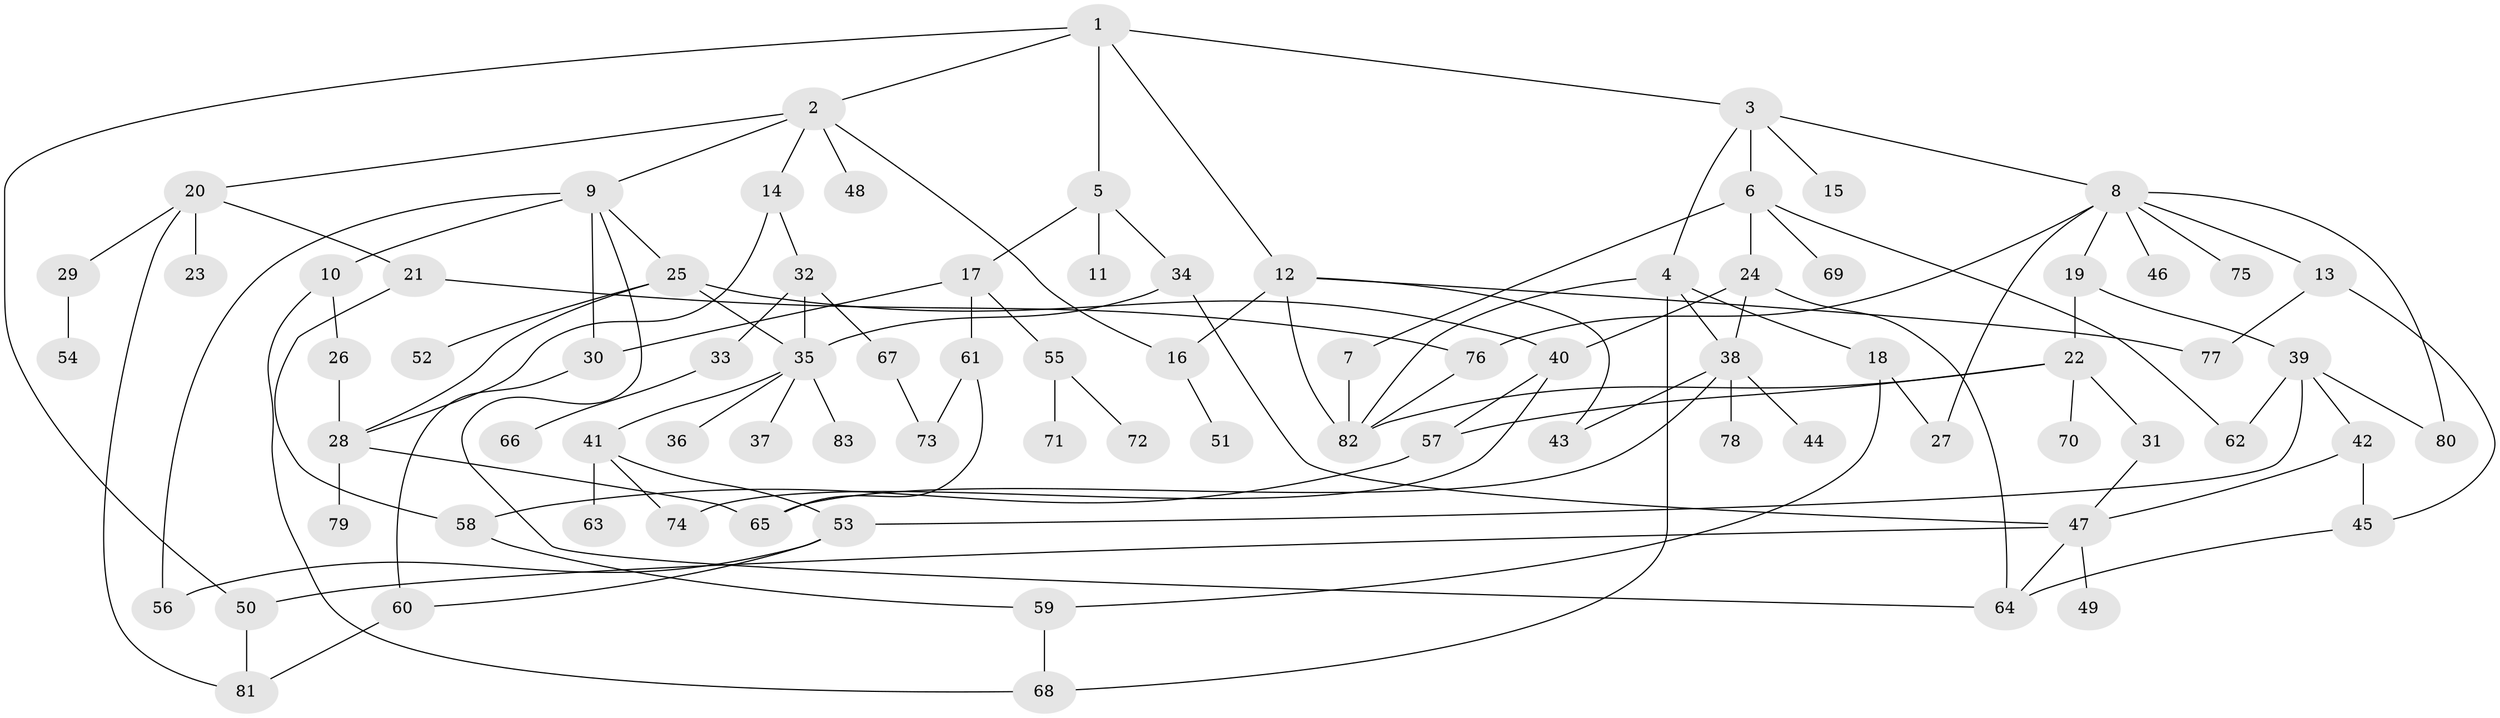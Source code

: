 // coarse degree distribution, {6: 0.0847457627118644, 3: 0.13559322033898305, 5: 0.15254237288135594, 4: 0.22033898305084745, 2: 0.0847457627118644, 1: 0.288135593220339, 7: 0.03389830508474576}
// Generated by graph-tools (version 1.1) at 2025/36/03/04/25 23:36:10]
// undirected, 83 vertices, 121 edges
graph export_dot {
  node [color=gray90,style=filled];
  1;
  2;
  3;
  4;
  5;
  6;
  7;
  8;
  9;
  10;
  11;
  12;
  13;
  14;
  15;
  16;
  17;
  18;
  19;
  20;
  21;
  22;
  23;
  24;
  25;
  26;
  27;
  28;
  29;
  30;
  31;
  32;
  33;
  34;
  35;
  36;
  37;
  38;
  39;
  40;
  41;
  42;
  43;
  44;
  45;
  46;
  47;
  48;
  49;
  50;
  51;
  52;
  53;
  54;
  55;
  56;
  57;
  58;
  59;
  60;
  61;
  62;
  63;
  64;
  65;
  66;
  67;
  68;
  69;
  70;
  71;
  72;
  73;
  74;
  75;
  76;
  77;
  78;
  79;
  80;
  81;
  82;
  83;
  1 -- 2;
  1 -- 3;
  1 -- 5;
  1 -- 12;
  1 -- 50;
  2 -- 9;
  2 -- 14;
  2 -- 20;
  2 -- 48;
  2 -- 16;
  3 -- 4;
  3 -- 6;
  3 -- 8;
  3 -- 15;
  4 -- 18;
  4 -- 38;
  4 -- 68;
  4 -- 82;
  5 -- 11;
  5 -- 17;
  5 -- 34;
  6 -- 7;
  6 -- 24;
  6 -- 62;
  6 -- 69;
  7 -- 82;
  8 -- 13;
  8 -- 19;
  8 -- 46;
  8 -- 75;
  8 -- 80;
  8 -- 76;
  8 -- 27;
  9 -- 10;
  9 -- 25;
  9 -- 30;
  9 -- 56;
  9 -- 64;
  10 -- 26;
  10 -- 68;
  12 -- 16;
  12 -- 82;
  12 -- 77;
  12 -- 43;
  13 -- 45;
  13 -- 77;
  14 -- 28;
  14 -- 32;
  16 -- 51;
  17 -- 55;
  17 -- 61;
  17 -- 30;
  18 -- 27;
  18 -- 59;
  19 -- 22;
  19 -- 39;
  20 -- 21;
  20 -- 23;
  20 -- 29;
  20 -- 81;
  21 -- 58;
  21 -- 76;
  22 -- 31;
  22 -- 57;
  22 -- 70;
  22 -- 82;
  24 -- 40;
  24 -- 38;
  24 -- 64;
  25 -- 40;
  25 -- 52;
  25 -- 28;
  25 -- 35;
  26 -- 28;
  28 -- 79;
  28 -- 65;
  29 -- 54;
  30 -- 60;
  31 -- 47;
  32 -- 33;
  32 -- 67;
  32 -- 35;
  33 -- 66;
  34 -- 35;
  34 -- 47;
  35 -- 36;
  35 -- 37;
  35 -- 41;
  35 -- 83;
  38 -- 43;
  38 -- 44;
  38 -- 65;
  38 -- 78;
  39 -- 42;
  39 -- 53;
  39 -- 62;
  39 -- 80;
  40 -- 74;
  40 -- 57;
  41 -- 63;
  41 -- 74;
  41 -- 53;
  42 -- 47;
  42 -- 45;
  45 -- 64;
  47 -- 49;
  47 -- 50;
  47 -- 64;
  50 -- 81;
  53 -- 60;
  53 -- 56;
  55 -- 71;
  55 -- 72;
  57 -- 58;
  58 -- 59;
  59 -- 68;
  60 -- 81;
  61 -- 73;
  61 -- 65;
  67 -- 73;
  76 -- 82;
}
